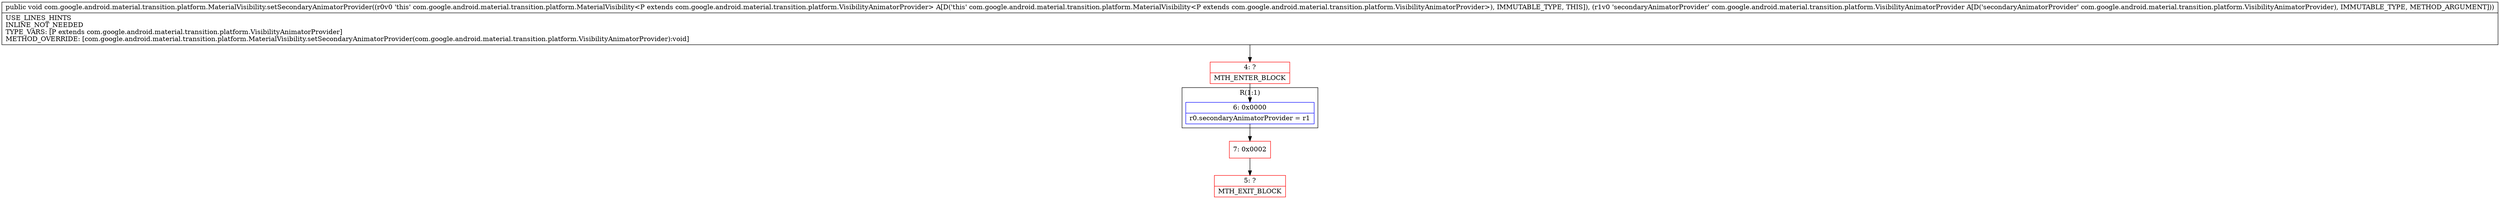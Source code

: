 digraph "CFG forcom.google.android.material.transition.platform.MaterialVisibility.setSecondaryAnimatorProvider(Lcom\/google\/android\/material\/transition\/platform\/VisibilityAnimatorProvider;)V" {
subgraph cluster_Region_1224965215 {
label = "R(1:1)";
node [shape=record,color=blue];
Node_6 [shape=record,label="{6\:\ 0x0000|r0.secondaryAnimatorProvider = r1\l}"];
}
Node_4 [shape=record,color=red,label="{4\:\ ?|MTH_ENTER_BLOCK\l}"];
Node_7 [shape=record,color=red,label="{7\:\ 0x0002}"];
Node_5 [shape=record,color=red,label="{5\:\ ?|MTH_EXIT_BLOCK\l}"];
MethodNode[shape=record,label="{public void com.google.android.material.transition.platform.MaterialVisibility.setSecondaryAnimatorProvider((r0v0 'this' com.google.android.material.transition.platform.MaterialVisibility\<P extends com.google.android.material.transition.platform.VisibilityAnimatorProvider\> A[D('this' com.google.android.material.transition.platform.MaterialVisibility\<P extends com.google.android.material.transition.platform.VisibilityAnimatorProvider\>), IMMUTABLE_TYPE, THIS]), (r1v0 'secondaryAnimatorProvider' com.google.android.material.transition.platform.VisibilityAnimatorProvider A[D('secondaryAnimatorProvider' com.google.android.material.transition.platform.VisibilityAnimatorProvider), IMMUTABLE_TYPE, METHOD_ARGUMENT]))  | USE_LINES_HINTS\lINLINE_NOT_NEEDED\lTYPE_VARS: [P extends com.google.android.material.transition.platform.VisibilityAnimatorProvider]\lMETHOD_OVERRIDE: [com.google.android.material.transition.platform.MaterialVisibility.setSecondaryAnimatorProvider(com.google.android.material.transition.platform.VisibilityAnimatorProvider):void]\l}"];
MethodNode -> Node_4;Node_6 -> Node_7;
Node_4 -> Node_6;
Node_7 -> Node_5;
}

